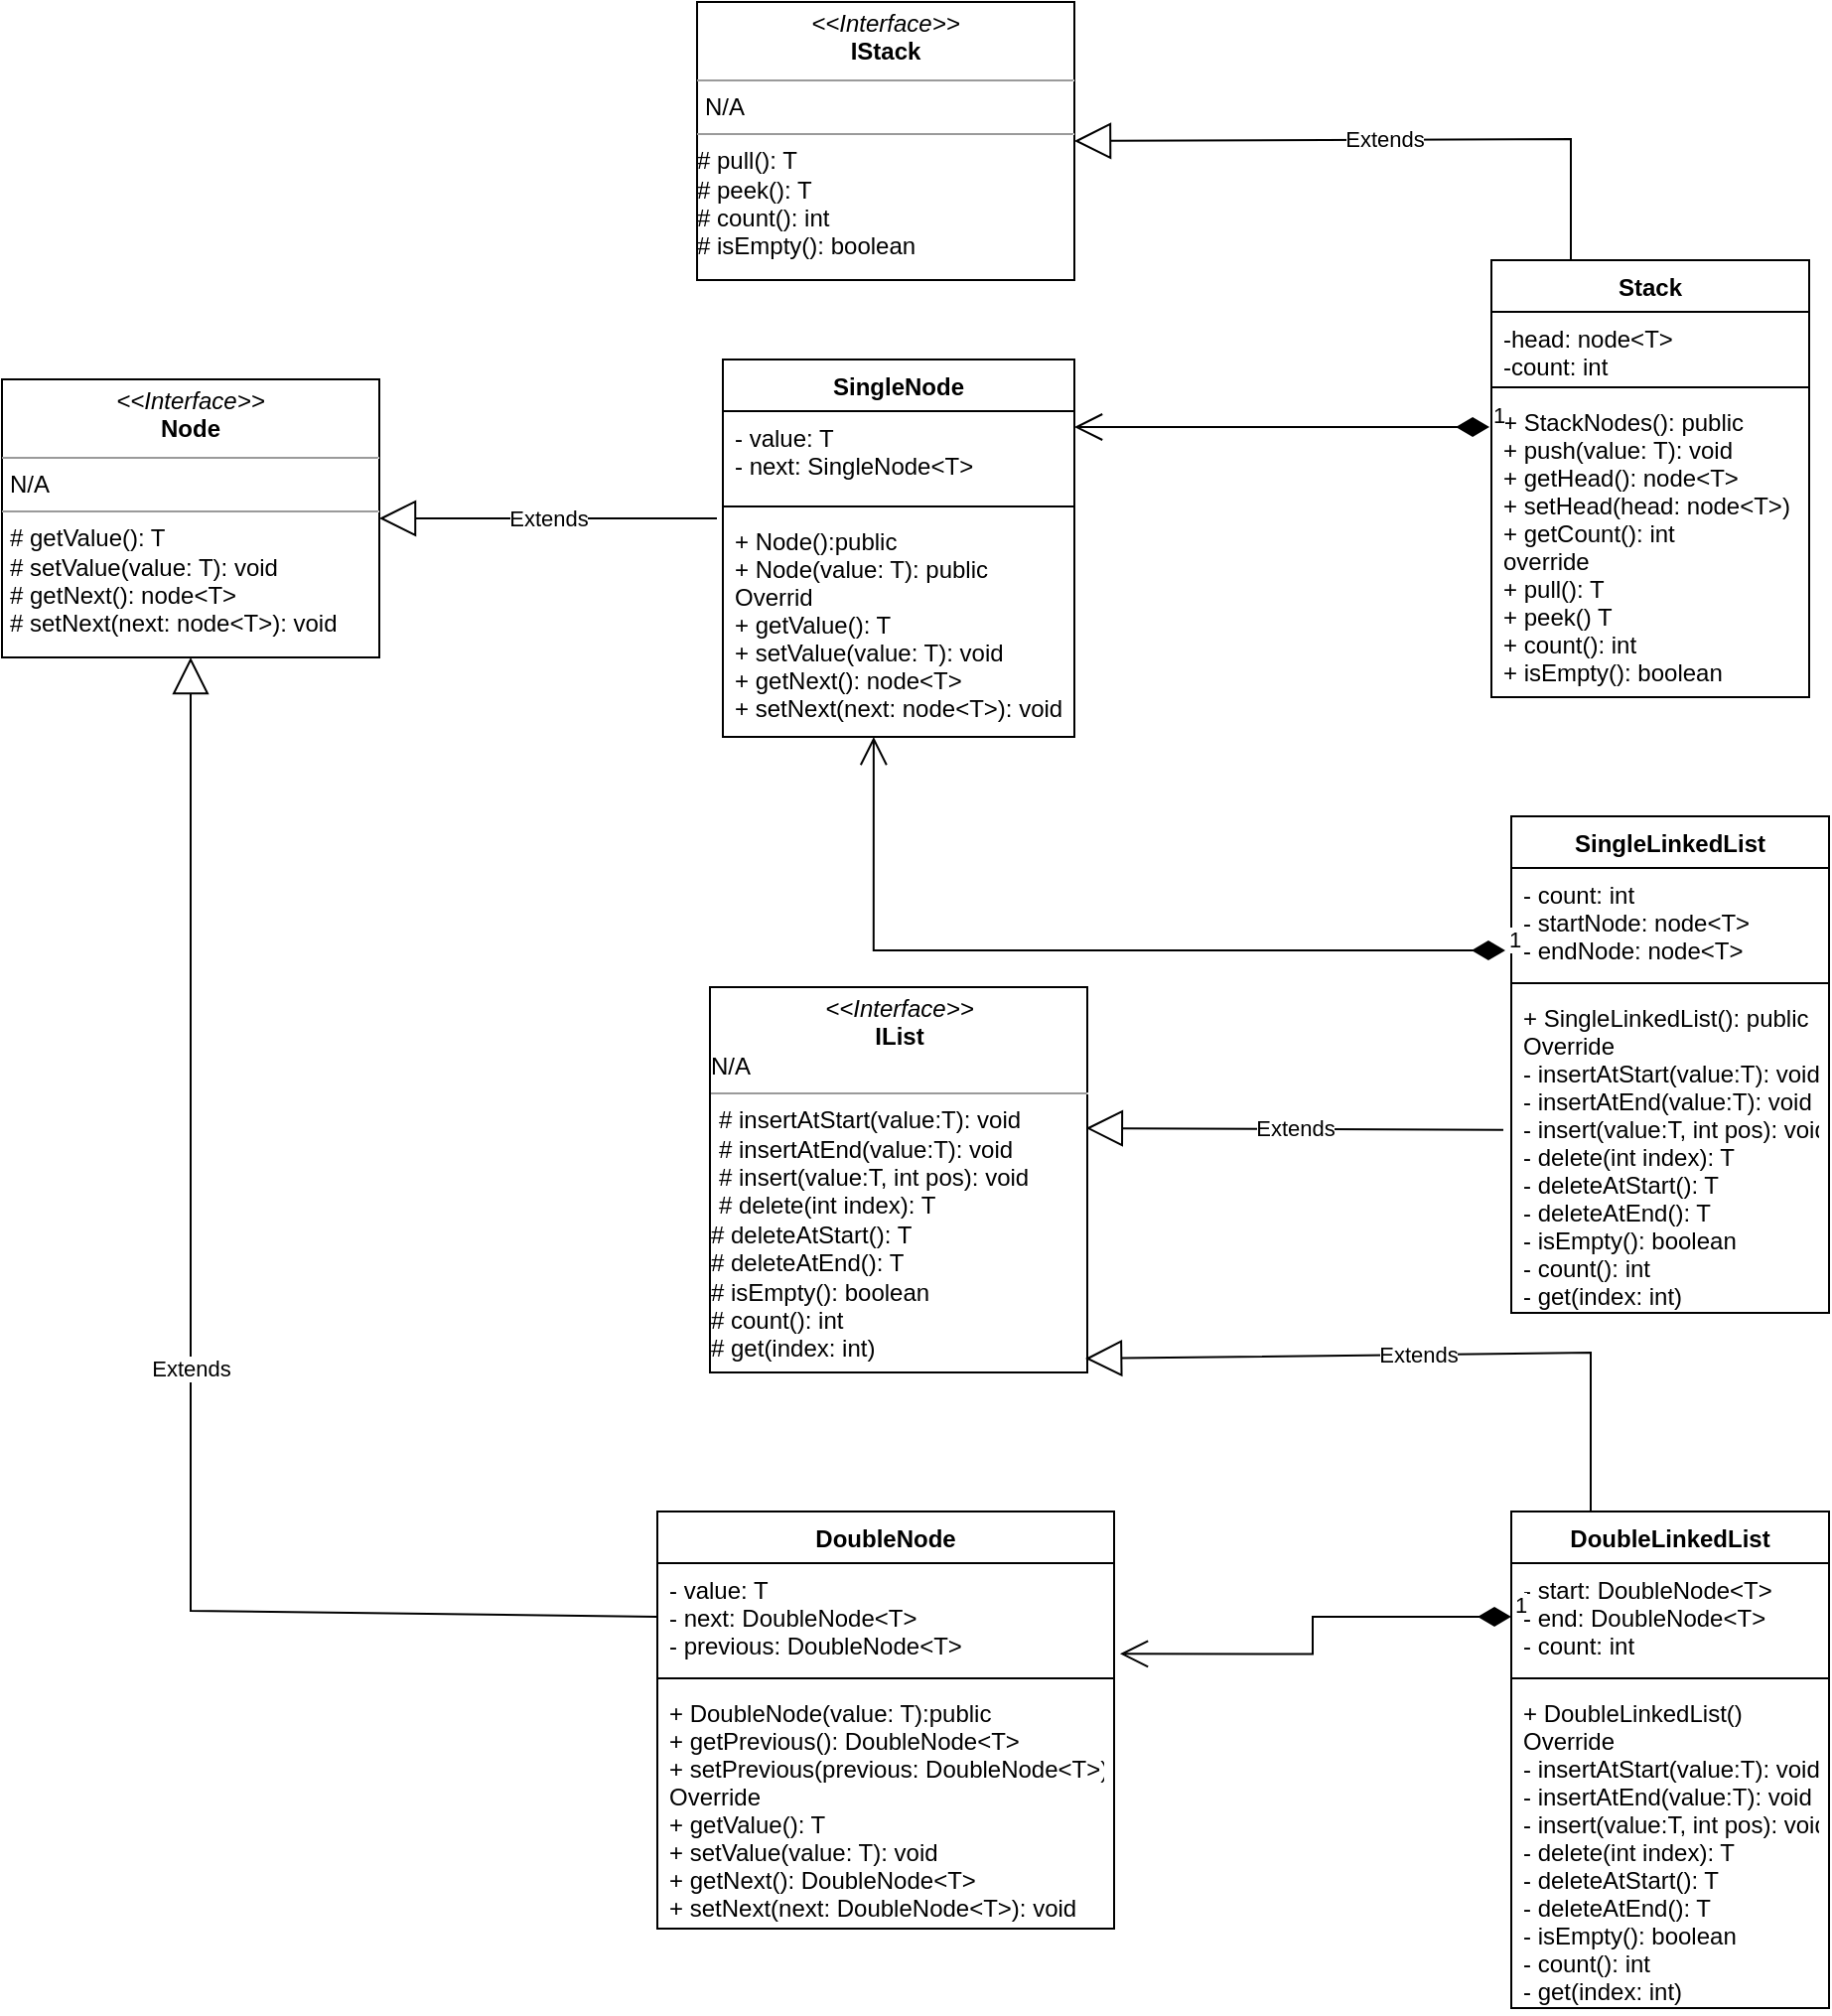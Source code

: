 <mxfile version="16.6.4" type="github">
  <diagram id="C5RBs43oDa-KdzZeNtuy" name="Page-1">
    <mxGraphModel dx="2083" dy="1701" grid="1" gridSize="10" guides="1" tooltips="1" connect="1" arrows="1" fold="1" page="1" pageScale="1" pageWidth="827" pageHeight="1169" math="0" shadow="0">
      <root>
        <mxCell id="WIyWlLk6GJQsqaUBKTNV-0" />
        <mxCell id="WIyWlLk6GJQsqaUBKTNV-1" parent="WIyWlLk6GJQsqaUBKTNV-0" />
        <mxCell id="DfqXrMF1ajIBUZLFQvzN-5" value="Stack" style="swimlane;fontStyle=1;align=center;verticalAlign=top;childLayout=stackLayout;horizontal=1;startSize=26;horizontalStack=0;resizeParent=1;resizeParentMax=0;resizeLast=0;collapsible=1;marginBottom=0;" parent="WIyWlLk6GJQsqaUBKTNV-1" vertex="1">
          <mxGeometry x="320" y="40" width="160" height="220" as="geometry" />
        </mxCell>
        <mxCell id="DfqXrMF1ajIBUZLFQvzN-6" value="-head: node&lt;T&gt;&#xa;-count: int" style="text;strokeColor=none;fillColor=none;align=left;verticalAlign=top;spacingLeft=4;spacingRight=4;overflow=hidden;rotatable=0;points=[[0,0.5],[1,0.5]];portConstraint=eastwest;" parent="DfqXrMF1ajIBUZLFQvzN-5" vertex="1">
          <mxGeometry y="26" width="160" height="34" as="geometry" />
        </mxCell>
        <mxCell id="DfqXrMF1ajIBUZLFQvzN-7" value="" style="line;strokeWidth=1;fillColor=none;align=left;verticalAlign=middle;spacingTop=-1;spacingLeft=3;spacingRight=3;rotatable=0;labelPosition=right;points=[];portConstraint=eastwest;" parent="DfqXrMF1ajIBUZLFQvzN-5" vertex="1">
          <mxGeometry y="60" width="160" height="8" as="geometry" />
        </mxCell>
        <mxCell id="DfqXrMF1ajIBUZLFQvzN-8" value="+ StackNodes(): public&#xa;+ push(value: T): void&#xa;+ getHead(): node&lt;T&gt;&#xa;+ setHead(head: node&lt;T&gt;)&#xa;+ getCount(): int&#xa;override&#xa;+ pull(): T&#xa;+ peek() T&#xa;+ count(): int&#xa;+ isEmpty(): boolean" style="text;strokeColor=none;fillColor=none;align=left;verticalAlign=top;spacingLeft=4;spacingRight=4;overflow=hidden;rotatable=0;points=[[0,0.5],[1,0.5]];portConstraint=eastwest;" parent="DfqXrMF1ajIBUZLFQvzN-5" vertex="1">
          <mxGeometry y="68" width="160" height="152" as="geometry" />
        </mxCell>
        <mxCell id="DfqXrMF1ajIBUZLFQvzN-11" value="Extends" style="endArrow=block;endSize=16;endFill=0;html=1;rounded=0;entryX=1;entryY=0.5;entryDx=0;entryDy=0;exitX=0.25;exitY=0;exitDx=0;exitDy=0;" parent="WIyWlLk6GJQsqaUBKTNV-1" source="DfqXrMF1ajIBUZLFQvzN-5" target="DfqXrMF1ajIBUZLFQvzN-29" edge="1">
          <mxGeometry width="160" relative="1" as="geometry">
            <mxPoint x="320" y="80" as="sourcePoint" />
            <mxPoint x="110" y="-21" as="targetPoint" />
            <Array as="points">
              <mxPoint x="360" y="-21" />
            </Array>
          </mxGeometry>
        </mxCell>
        <mxCell id="DfqXrMF1ajIBUZLFQvzN-13" value="SingleNode" style="swimlane;fontStyle=1;align=center;verticalAlign=top;childLayout=stackLayout;horizontal=1;startSize=26;horizontalStack=0;resizeParent=1;resizeParentMax=0;resizeLast=0;collapsible=1;marginBottom=0;" parent="WIyWlLk6GJQsqaUBKTNV-1" vertex="1">
          <mxGeometry x="-67" y="90" width="177" height="190" as="geometry" />
        </mxCell>
        <mxCell id="DfqXrMF1ajIBUZLFQvzN-14" value="- value: T&#xa;- next: SingleNode&lt;T&gt;" style="text;strokeColor=none;fillColor=none;align=left;verticalAlign=top;spacingLeft=4;spacingRight=4;overflow=hidden;rotatable=0;points=[[0,0.5],[1,0.5]];portConstraint=eastwest;" parent="DfqXrMF1ajIBUZLFQvzN-13" vertex="1">
          <mxGeometry y="26" width="177" height="44" as="geometry" />
        </mxCell>
        <mxCell id="DfqXrMF1ajIBUZLFQvzN-15" value="" style="line;strokeWidth=1;fillColor=none;align=left;verticalAlign=middle;spacingTop=-1;spacingLeft=3;spacingRight=3;rotatable=0;labelPosition=right;points=[];portConstraint=eastwest;" parent="DfqXrMF1ajIBUZLFQvzN-13" vertex="1">
          <mxGeometry y="70" width="177" height="8" as="geometry" />
        </mxCell>
        <mxCell id="DfqXrMF1ajIBUZLFQvzN-16" value="+ Node():public&#xa;+ Node(value: T): public&#xa;Overrid&#xa;+ getValue(): T&#xa;+ setValue(value: T): void&#xa;+ getNext(): node&lt;T&gt;&#xa;+ setNext(next: node&lt;T&gt;): void" style="text;strokeColor=none;fillColor=none;align=left;verticalAlign=top;spacingLeft=4;spacingRight=4;overflow=hidden;rotatable=0;points=[[0,0.5],[1,0.5]];portConstraint=eastwest;" parent="DfqXrMF1ajIBUZLFQvzN-13" vertex="1">
          <mxGeometry y="78" width="177" height="112" as="geometry" />
        </mxCell>
        <mxCell id="DfqXrMF1ajIBUZLFQvzN-18" value="SingleLinkedList" style="swimlane;fontStyle=1;align=center;verticalAlign=top;childLayout=stackLayout;horizontal=1;startSize=26;horizontalStack=0;resizeParent=1;resizeParentMax=0;resizeLast=0;collapsible=1;marginBottom=0;" parent="WIyWlLk6GJQsqaUBKTNV-1" vertex="1">
          <mxGeometry x="330" y="320" width="160" height="250" as="geometry" />
        </mxCell>
        <mxCell id="DfqXrMF1ajIBUZLFQvzN-19" value="- count: int&#xa;- startNode: node&lt;T&gt;&#xa;- endNode: node&lt;T&gt;" style="text;strokeColor=none;fillColor=none;align=left;verticalAlign=top;spacingLeft=4;spacingRight=4;overflow=hidden;rotatable=0;points=[[0,0.5],[1,0.5]];portConstraint=eastwest;" parent="DfqXrMF1ajIBUZLFQvzN-18" vertex="1">
          <mxGeometry y="26" width="160" height="54" as="geometry" />
        </mxCell>
        <mxCell id="DfqXrMF1ajIBUZLFQvzN-20" value="" style="line;strokeWidth=1;fillColor=none;align=left;verticalAlign=middle;spacingTop=-1;spacingLeft=3;spacingRight=3;rotatable=0;labelPosition=right;points=[];portConstraint=eastwest;" parent="DfqXrMF1ajIBUZLFQvzN-18" vertex="1">
          <mxGeometry y="80" width="160" height="8" as="geometry" />
        </mxCell>
        <mxCell id="DfqXrMF1ajIBUZLFQvzN-21" value="+ SingleLinkedList(): public&#xa;Override&#xa;- insertAtStart(value:T): void&#xa;- insertAtEnd(value:T): void&#xa;- insert(value:T, int pos): void&#xa;- delete(int index): T&#xa;- deleteAtStart(): T&#xa;- deleteAtEnd(): T&#xa;- isEmpty(): boolean&#xa;- count(): int&#xa;- get(index: int)" style="text;strokeColor=none;fillColor=none;align=left;verticalAlign=top;spacingLeft=4;spacingRight=4;overflow=hidden;rotatable=0;points=[[0,0.5],[1,0.5]];portConstraint=eastwest;" parent="DfqXrMF1ajIBUZLFQvzN-18" vertex="1">
          <mxGeometry y="88" width="160" height="162" as="geometry" />
        </mxCell>
        <mxCell id="DfqXrMF1ajIBUZLFQvzN-22" value="1" style="endArrow=open;html=1;endSize=12;startArrow=diamondThin;startSize=14;startFill=1;edgeStyle=orthogonalEdgeStyle;align=left;verticalAlign=bottom;rounded=0;exitX=-0.006;exitY=0.105;exitDx=0;exitDy=0;exitPerimeter=0;entryX=1;entryY=0.182;entryDx=0;entryDy=0;entryPerimeter=0;" parent="WIyWlLk6GJQsqaUBKTNV-1" source="DfqXrMF1ajIBUZLFQvzN-8" target="DfqXrMF1ajIBUZLFQvzN-14" edge="1">
          <mxGeometry x="-1" y="3" relative="1" as="geometry">
            <mxPoint x="140" y="140" as="sourcePoint" />
            <mxPoint x="300" y="140" as="targetPoint" />
          </mxGeometry>
        </mxCell>
        <mxCell id="DfqXrMF1ajIBUZLFQvzN-23" value="1" style="endArrow=open;html=1;endSize=12;startArrow=diamondThin;startSize=14;startFill=1;edgeStyle=orthogonalEdgeStyle;align=left;verticalAlign=bottom;rounded=0;exitX=-0.019;exitY=0.769;exitDx=0;exitDy=0;exitPerimeter=0;entryX=0.429;entryY=1;entryDx=0;entryDy=0;entryPerimeter=0;" parent="WIyWlLk6GJQsqaUBKTNV-1" source="DfqXrMF1ajIBUZLFQvzN-19" target="DfqXrMF1ajIBUZLFQvzN-16" edge="1">
          <mxGeometry x="-1" y="3" relative="1" as="geometry">
            <mxPoint x="319.04" y="200.0" as="sourcePoint" />
            <mxPoint x="10" y="270" as="targetPoint" />
          </mxGeometry>
        </mxCell>
        <mxCell id="DfqXrMF1ajIBUZLFQvzN-29" value="&lt;p style=&quot;margin: 0px ; margin-top: 4px ; text-align: center&quot;&gt;&lt;i&gt;&amp;lt;&amp;lt;Interface&amp;gt;&amp;gt;&lt;/i&gt;&lt;br&gt;&lt;b&gt;IStack&lt;/b&gt;&lt;/p&gt;&lt;hr size=&quot;1&quot;&gt;&lt;p style=&quot;margin: 0px ; margin-left: 4px&quot;&gt;N/A&lt;/p&gt;&lt;hr size=&quot;1&quot;&gt;&lt;p style=&quot;margin: 0px ; margin-left: 4px&quot;&gt;&lt;/p&gt;# pull(): T&lt;br style=&quot;padding: 0px ; margin: 0px&quot;&gt;# peek(): T&lt;br style=&quot;padding: 0px ; margin: 0px&quot;&gt;# count(): int&lt;br style=&quot;padding: 0px ; margin: 0px&quot;&gt;# isEmpty(): boolean&amp;nbsp;" style="verticalAlign=top;align=left;overflow=fill;fontSize=12;fontFamily=Helvetica;html=1;" parent="WIyWlLk6GJQsqaUBKTNV-1" vertex="1">
          <mxGeometry x="-80" y="-90" width="190" height="140" as="geometry" />
        </mxCell>
        <mxCell id="DfqXrMF1ajIBUZLFQvzN-31" value="&lt;p style=&quot;margin: 0px ; margin-top: 4px ; text-align: center&quot;&gt;&lt;i&gt;&amp;lt;&amp;lt;Interface&amp;gt;&amp;gt;&lt;/i&gt;&lt;br&gt;&lt;b&gt;IList&lt;/b&gt;&lt;/p&gt;N/A&lt;br&gt;&lt;hr size=&quot;1&quot;&gt;&lt;p style=&quot;margin: 0px ; margin-left: 4px&quot;&gt;# insertAtStart(value:T): void&lt;/p&gt;&lt;p style=&quot;margin: 0px ; margin-left: 4px&quot;&gt;#&amp;nbsp;&lt;span&gt;insertAtEnd(value:T): void&lt;/span&gt;&lt;/p&gt;&lt;p style=&quot;margin: 0px 0px 0px 4px&quot;&gt;#&amp;nbsp;&lt;span&gt;insert(value:T, int pos): void&lt;/span&gt;&lt;/p&gt;&lt;p style=&quot;margin: 0px 0px 0px 4px&quot;&gt;# delete(int index): T&lt;/p&gt;# deleteAtStart(): T&lt;br&gt;# deleteAtEnd(): T&lt;br&gt;# isEmpty(): boolean&lt;br&gt;# count(): int&lt;br&gt;# get(index: int)" style="verticalAlign=top;align=left;overflow=fill;fontSize=12;fontFamily=Helvetica;html=1;" parent="WIyWlLk6GJQsqaUBKTNV-1" vertex="1">
          <mxGeometry x="-73.5" y="406" width="190" height="194" as="geometry" />
        </mxCell>
        <mxCell id="BBdkuXh2-jrHFDGTugoo-6" value="Extends" style="endArrow=block;endSize=16;endFill=0;html=1;rounded=0;exitX=-0.025;exitY=0.431;exitDx=0;exitDy=0;exitPerimeter=0;entryX=0.997;entryY=0.366;entryDx=0;entryDy=0;entryPerimeter=0;" edge="1" parent="WIyWlLk6GJQsqaUBKTNV-1" source="DfqXrMF1ajIBUZLFQvzN-21" target="DfqXrMF1ajIBUZLFQvzN-31">
          <mxGeometry width="160" relative="1" as="geometry">
            <mxPoint x="190" y="600" as="sourcePoint" />
            <mxPoint x="160" y="478" as="targetPoint" />
          </mxGeometry>
        </mxCell>
        <mxCell id="BBdkuXh2-jrHFDGTugoo-11" value="&lt;p style=&quot;margin: 0px ; margin-top: 4px ; text-align: center&quot;&gt;&lt;i&gt;&amp;lt;&amp;lt;Interface&amp;gt;&amp;gt;&lt;/i&gt;&lt;br&gt;&lt;b&gt;Node&lt;/b&gt;&lt;/p&gt;&lt;hr size=&quot;1&quot;&gt;&lt;p style=&quot;margin: 0px ; margin-left: 4px&quot;&gt;N/A&lt;/p&gt;&lt;hr size=&quot;1&quot;&gt;&lt;p style=&quot;margin: 0px ; margin-left: 4px&quot;&gt;# getValue(): T&lt;br style=&quot;padding: 0px ; margin: 0px&quot;&gt;# setValue(value: T): void&lt;br style=&quot;padding: 0px ; margin: 0px&quot;&gt;# getNext(): node&amp;lt;T&amp;gt;&lt;br style=&quot;padding: 0px ; margin: 0px&quot;&gt;# setNext(next: node&amp;lt;T&amp;gt;): void&lt;br&gt;&lt;/p&gt;" style="verticalAlign=top;align=left;overflow=fill;fontSize=12;fontFamily=Helvetica;html=1;" vertex="1" parent="WIyWlLk6GJQsqaUBKTNV-1">
          <mxGeometry x="-430" y="100" width="190" height="140" as="geometry" />
        </mxCell>
        <mxCell id="BBdkuXh2-jrHFDGTugoo-12" value="Extends" style="endArrow=block;endSize=16;endFill=0;html=1;rounded=0;entryX=1;entryY=0.5;entryDx=0;entryDy=0;" edge="1" parent="WIyWlLk6GJQsqaUBKTNV-1" target="BBdkuXh2-jrHFDGTugoo-11">
          <mxGeometry width="160" relative="1" as="geometry">
            <mxPoint x="-70" y="170" as="sourcePoint" />
            <mxPoint x="-220" y="170" as="targetPoint" />
          </mxGeometry>
        </mxCell>
        <mxCell id="BBdkuXh2-jrHFDGTugoo-13" value="DoubleLinkedList" style="swimlane;fontStyle=1;align=center;verticalAlign=top;childLayout=stackLayout;horizontal=1;startSize=26;horizontalStack=0;resizeParent=1;resizeParentMax=0;resizeLast=0;collapsible=1;marginBottom=0;" vertex="1" parent="WIyWlLk6GJQsqaUBKTNV-1">
          <mxGeometry x="330" y="670" width="160" height="250" as="geometry" />
        </mxCell>
        <mxCell id="BBdkuXh2-jrHFDGTugoo-14" value="- start: DoubleNode&lt;T&gt;&#xa;- end: DoubleNode&lt;T&gt;&#xa;- count: int" style="text;strokeColor=none;fillColor=none;align=left;verticalAlign=top;spacingLeft=4;spacingRight=4;overflow=hidden;rotatable=0;points=[[0,0.5],[1,0.5]];portConstraint=eastwest;" vertex="1" parent="BBdkuXh2-jrHFDGTugoo-13">
          <mxGeometry y="26" width="160" height="54" as="geometry" />
        </mxCell>
        <mxCell id="BBdkuXh2-jrHFDGTugoo-15" value="" style="line;strokeWidth=1;fillColor=none;align=left;verticalAlign=middle;spacingTop=-1;spacingLeft=3;spacingRight=3;rotatable=0;labelPosition=right;points=[];portConstraint=eastwest;" vertex="1" parent="BBdkuXh2-jrHFDGTugoo-13">
          <mxGeometry y="80" width="160" height="8" as="geometry" />
        </mxCell>
        <mxCell id="BBdkuXh2-jrHFDGTugoo-16" value="+ DoubleLinkedList()&#xa;Override&#xa;- insertAtStart(value:T): void&#xa;- insertAtEnd(value:T): void&#xa;- insert(value:T, int pos): void&#xa;- delete(int index): T&#xa;- deleteAtStart(): T&#xa;- deleteAtEnd(): T&#xa;- isEmpty(): boolean&#xa;- count(): int&#xa;- get(index: int)" style="text;strokeColor=none;fillColor=none;align=left;verticalAlign=top;spacingLeft=4;spacingRight=4;overflow=hidden;rotatable=0;points=[[0,0.5],[1,0.5]];portConstraint=eastwest;" vertex="1" parent="BBdkuXh2-jrHFDGTugoo-13">
          <mxGeometry y="88" width="160" height="162" as="geometry" />
        </mxCell>
        <mxCell id="BBdkuXh2-jrHFDGTugoo-21" value="DoubleNode" style="swimlane;fontStyle=1;align=center;verticalAlign=top;childLayout=stackLayout;horizontal=1;startSize=26;horizontalStack=0;resizeParent=1;resizeParentMax=0;resizeLast=0;collapsible=1;marginBottom=0;" vertex="1" parent="WIyWlLk6GJQsqaUBKTNV-1">
          <mxGeometry x="-100" y="670" width="230" height="210" as="geometry" />
        </mxCell>
        <mxCell id="BBdkuXh2-jrHFDGTugoo-22" value="- value: T&#xa;- next: DoubleNode&lt;T&gt;&#xa;- previous: DoubleNode&lt;T&gt;" style="text;strokeColor=none;fillColor=none;align=left;verticalAlign=top;spacingLeft=4;spacingRight=4;overflow=hidden;rotatable=0;points=[[0,0.5],[1,0.5]];portConstraint=eastwest;" vertex="1" parent="BBdkuXh2-jrHFDGTugoo-21">
          <mxGeometry y="26" width="230" height="54" as="geometry" />
        </mxCell>
        <mxCell id="BBdkuXh2-jrHFDGTugoo-23" value="" style="line;strokeWidth=1;fillColor=none;align=left;verticalAlign=middle;spacingTop=-1;spacingLeft=3;spacingRight=3;rotatable=0;labelPosition=right;points=[];portConstraint=eastwest;" vertex="1" parent="BBdkuXh2-jrHFDGTugoo-21">
          <mxGeometry y="80" width="230" height="8" as="geometry" />
        </mxCell>
        <mxCell id="BBdkuXh2-jrHFDGTugoo-24" value="+ DoubleNode(value: T):public&#xa;+ getPrevious(): DoubleNode&lt;T&gt;&#xa;+ setPrevious(previous: DoubleNode&lt;T&gt;)&#xa;Override&#xa;+ getValue(): T&#xa;+ setValue(value: T): void&#xa;+ getNext(): DoubleNode&lt;T&gt;&#xa;+ setNext(next: DoubleNode&lt;T&gt;): void&#xa;" style="text;strokeColor=none;fillColor=none;align=left;verticalAlign=top;spacingLeft=4;spacingRight=4;overflow=hidden;rotatable=0;points=[[0,0.5],[1,0.5]];portConstraint=eastwest;" vertex="1" parent="BBdkuXh2-jrHFDGTugoo-21">
          <mxGeometry y="88" width="230" height="122" as="geometry" />
        </mxCell>
        <mxCell id="BBdkuXh2-jrHFDGTugoo-25" value="Extends" style="endArrow=block;endSize=16;endFill=0;html=1;rounded=0;exitX=0;exitY=0.5;exitDx=0;exitDy=0;entryX=0.5;entryY=1;entryDx=0;entryDy=0;" edge="1" parent="WIyWlLk6GJQsqaUBKTNV-1" source="BBdkuXh2-jrHFDGTugoo-22" target="BBdkuXh2-jrHFDGTugoo-11">
          <mxGeometry width="160" relative="1" as="geometry">
            <mxPoint x="-380" y="570" as="sourcePoint" />
            <mxPoint x="-220" y="570" as="targetPoint" />
            <Array as="points">
              <mxPoint x="-335" y="720" />
            </Array>
          </mxGeometry>
        </mxCell>
        <mxCell id="BBdkuXh2-jrHFDGTugoo-26" value="1" style="endArrow=open;html=1;endSize=12;startArrow=diamondThin;startSize=14;startFill=1;edgeStyle=orthogonalEdgeStyle;align=left;verticalAlign=bottom;rounded=0;entryX=1.013;entryY=0.846;entryDx=0;entryDy=0;entryPerimeter=0;exitX=0;exitY=0.5;exitDx=0;exitDy=0;" edge="1" parent="WIyWlLk6GJQsqaUBKTNV-1" source="BBdkuXh2-jrHFDGTugoo-14" target="BBdkuXh2-jrHFDGTugoo-22">
          <mxGeometry x="-1" y="3" relative="1" as="geometry">
            <mxPoint x="220" y="640" as="sourcePoint" />
            <mxPoint x="190" y="720" as="targetPoint" />
          </mxGeometry>
        </mxCell>
        <mxCell id="BBdkuXh2-jrHFDGTugoo-27" value="Extends" style="endArrow=block;endSize=16;endFill=0;html=1;rounded=0;entryX=0.995;entryY=0.964;entryDx=0;entryDy=0;exitX=0.25;exitY=0;exitDx=0;exitDy=0;entryPerimeter=0;" edge="1" parent="WIyWlLk6GJQsqaUBKTNV-1" source="BBdkuXh2-jrHFDGTugoo-13" target="DfqXrMF1ajIBUZLFQvzN-31">
          <mxGeometry width="160" relative="1" as="geometry">
            <mxPoint x="220" y="660" as="sourcePoint" />
            <mxPoint x="380" y="660" as="targetPoint" />
            <Array as="points">
              <mxPoint x="370" y="590" />
            </Array>
          </mxGeometry>
        </mxCell>
      </root>
    </mxGraphModel>
  </diagram>
</mxfile>
